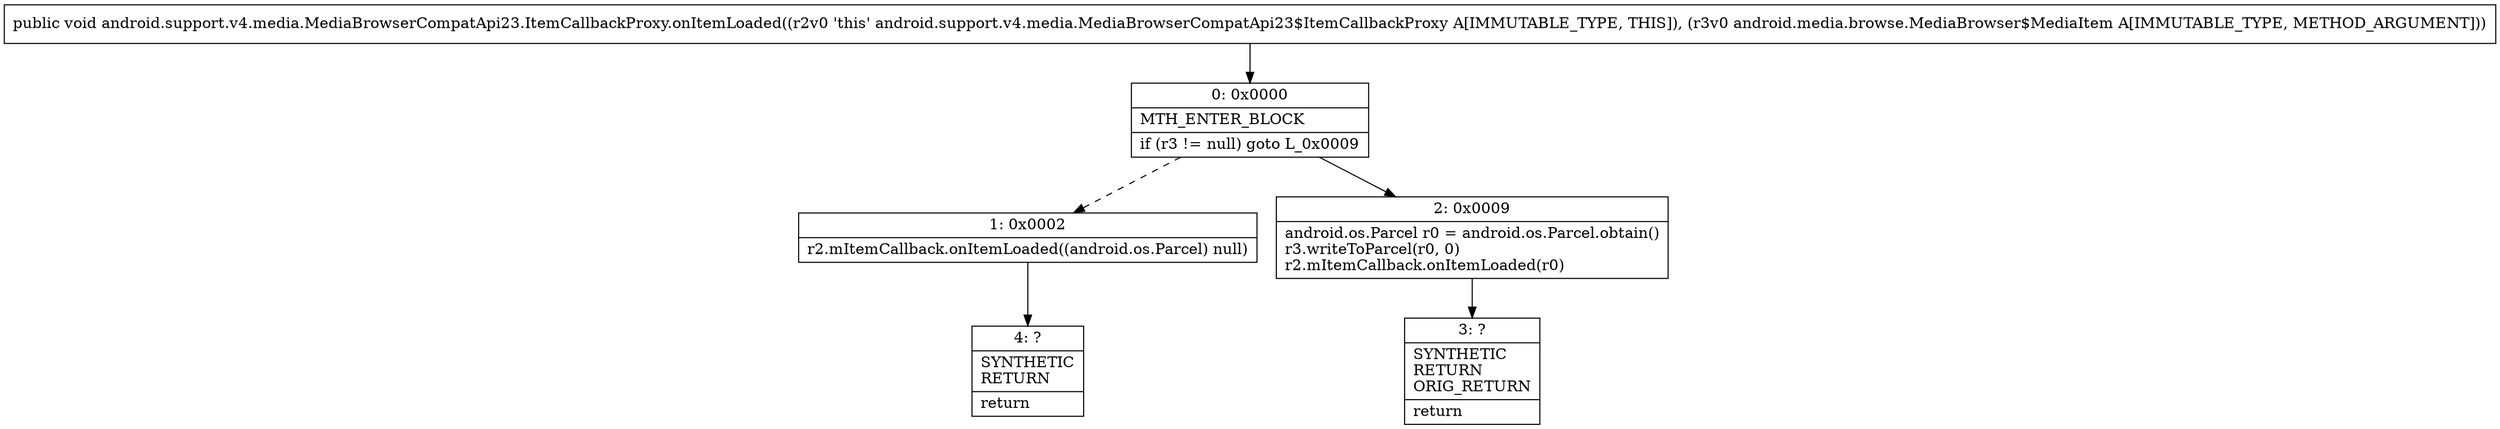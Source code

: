digraph "CFG forandroid.support.v4.media.MediaBrowserCompatApi23.ItemCallbackProxy.onItemLoaded(Landroid\/media\/browse\/MediaBrowser$MediaItem;)V" {
Node_0 [shape=record,label="{0\:\ 0x0000|MTH_ENTER_BLOCK\l|if (r3 != null) goto L_0x0009\l}"];
Node_1 [shape=record,label="{1\:\ 0x0002|r2.mItemCallback.onItemLoaded((android.os.Parcel) null)\l}"];
Node_2 [shape=record,label="{2\:\ 0x0009|android.os.Parcel r0 = android.os.Parcel.obtain()\lr3.writeToParcel(r0, 0)\lr2.mItemCallback.onItemLoaded(r0)\l}"];
Node_3 [shape=record,label="{3\:\ ?|SYNTHETIC\lRETURN\lORIG_RETURN\l|return\l}"];
Node_4 [shape=record,label="{4\:\ ?|SYNTHETIC\lRETURN\l|return\l}"];
MethodNode[shape=record,label="{public void android.support.v4.media.MediaBrowserCompatApi23.ItemCallbackProxy.onItemLoaded((r2v0 'this' android.support.v4.media.MediaBrowserCompatApi23$ItemCallbackProxy A[IMMUTABLE_TYPE, THIS]), (r3v0 android.media.browse.MediaBrowser$MediaItem A[IMMUTABLE_TYPE, METHOD_ARGUMENT])) }"];
MethodNode -> Node_0;
Node_0 -> Node_1[style=dashed];
Node_0 -> Node_2;
Node_1 -> Node_4;
Node_2 -> Node_3;
}

